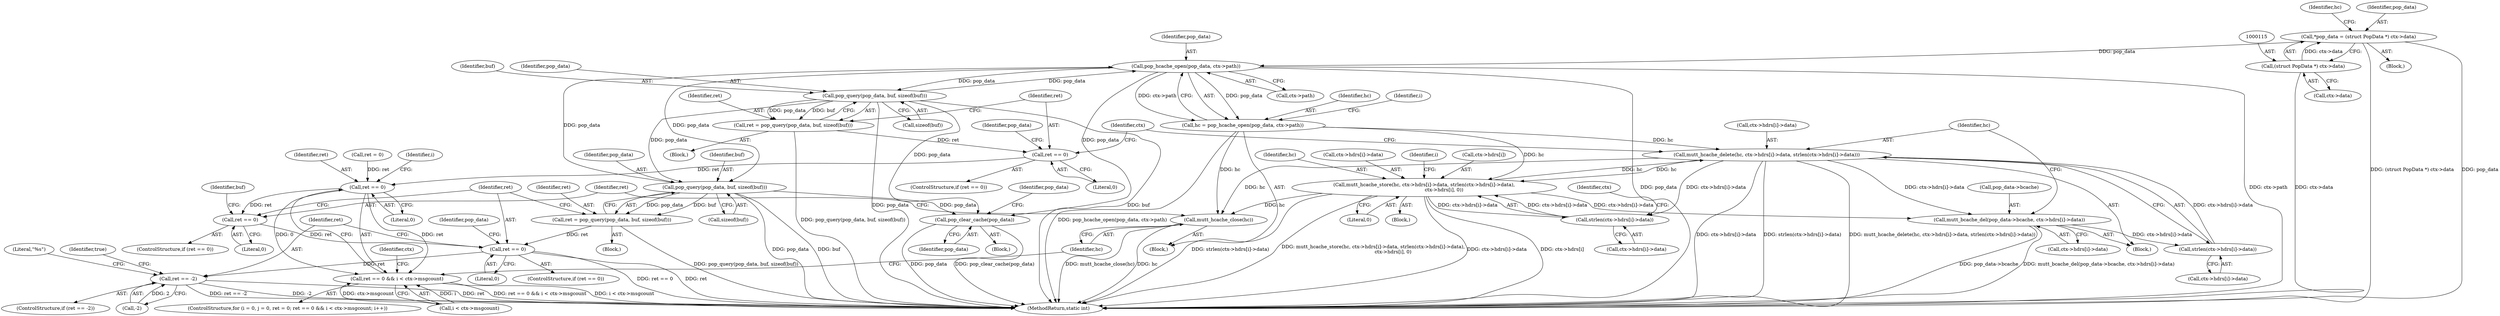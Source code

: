 digraph "0_neomutt_9bfab35522301794483f8f9ed60820bdec9be59e_3@API" {
"1000152" [label="(Call,pop_hcache_open(pop_data, ctx->path))"];
"1000312" [label="(Call,pop_query(pop_data, buf, sizeof(buf)))"];
"1000228" [label="(Call,pop_query(pop_data, buf, sizeof(buf)))"];
"1000152" [label="(Call,pop_hcache_open(pop_data, ctx->path))"];
"1000112" [label="(Call,*pop_data = (struct PopData *) ctx->data)"];
"1000114" [label="(Call,(struct PopData *) ctx->data)"];
"1000150" [label="(Call,hc = pop_hcache_open(pop_data, ctx->path))"];
"1000249" [label="(Call,mutt_hcache_delete(hc, ctx->hdrs[i]->data, strlen(ctx->hdrs[i]->data)))"];
"1000238" [label="(Call,mutt_bcache_del(pop_data->bcache, ctx->hdrs[i]->data))"];
"1000258" [label="(Call,strlen(ctx->hdrs[i]->data))"];
"1000275" [label="(Call,mutt_hcache_store(hc, ctx->hdrs[i]->data, strlen(ctx->hdrs[i]->data),\n                          ctx->hdrs[i], 0))"];
"1000284" [label="(Call,strlen(ctx->hdrs[i]->data))"];
"1000298" [label="(Call,mutt_hcache_close(hc))"];
"1000310" [label="(Call,ret = pop_query(pop_data, buf, sizeof(buf)))"];
"1000318" [label="(Call,ret == 0)"];
"1000337" [label="(Call,ret == -2)"];
"1000327" [label="(Call,pop_clear_cache(pop_data))"];
"1000226" [label="(Call,ret = pop_query(pop_data, buf, sizeof(buf)))"];
"1000234" [label="(Call,ret == 0)"];
"1000170" [label="(Call,ret == 0)"];
"1000169" [label="(Call,ret == 0 && i < ctx->msgcount)"];
"1000301" [label="(Call,ret == 0)"];
"1000251" [label="(Call,ctx->hdrs[i]->data)"];
"1000331" [label="(Identifier,pop_data)"];
"1000230" [label="(Identifier,buf)"];
"1000114" [label="(Call,(struct PopData *) ctx->data)"];
"1000131" [label="(Block,)"];
"1000171" [label="(Identifier,ret)"];
"1000297" [label="(Literal,0)"];
"1000186" [label="(Identifier,ctx)"];
"1000303" [label="(Literal,0)"];
"1000274" [label="(Block,)"];
"1000258" [label="(Call,strlen(ctx->hdrs[i]->data))"];
"1000315" [label="(Call,sizeof(buf))"];
"1000151" [label="(Identifier,hc)"];
"1000130" [label="(Identifier,true)"];
"1000150" [label="(Call,hc = pop_hcache_open(pop_data, ctx->path))"];
"1000172" [label="(Literal,0)"];
"1000229" [label="(Identifier,pop_data)"];
"1000122" [label="(Identifier,hc)"];
"1000306" [label="(Identifier,buf)"];
"1000234" [label="(Call,ret == 0)"];
"1000312" [label="(Call,pop_query(pop_data, buf, sizeof(buf)))"];
"1000236" [label="(Literal,0)"];
"1000103" [label="(Block,)"];
"1000231" [label="(Call,sizeof(buf))"];
"1000239" [label="(Call,pop_data->bcache)"];
"1000270" [label="(Identifier,ctx)"];
"1000285" [label="(Call,ctx->hdrs[i]->data)"];
"1000324" [label="(Identifier,pop_data)"];
"1000337" [label="(Call,ret == -2)"];
"1000311" [label="(Identifier,ret)"];
"1000336" [label="(ControlStructure,if (ret == -2))"];
"1000275" [label="(Call,mutt_hcache_store(hc, ctx->hdrs[i]->data, strlen(ctx->hdrs[i]->data),\n                          ctx->hdrs[i], 0))"];
"1000226" [label="(Call,ret = pop_query(pop_data, buf, sizeof(buf)))"];
"1000154" [label="(Call,ctx->path)"];
"1000152" [label="(Call,pop_hcache_open(pop_data, ctx->path))"];
"1000300" [label="(ControlStructure,if (ret == 0))"];
"1000240" [label="(Identifier,pop_data)"];
"1000153" [label="(Identifier,pop_data)"];
"1000304" [label="(Block,)"];
"1000302" [label="(Identifier,ret)"];
"1000350" [label="(MethodReturn,static int)"];
"1000160" [label="(Identifier,i)"];
"1000276" [label="(Identifier,hc)"];
"1000116" [label="(Call,ctx->data)"];
"1000310" [label="(Call,ret = pop_query(pop_data, buf, sizeof(buf)))"];
"1000112" [label="(Call,*pop_data = (struct PopData *) ctx->data)"];
"1000249" [label="(Call,mutt_hcache_delete(hc, ctx->hdrs[i]->data, strlen(ctx->hdrs[i]->data)))"];
"1000228" [label="(Call,pop_query(pop_data, buf, sizeof(buf)))"];
"1000298" [label="(Call,mutt_hcache_close(hc))"];
"1000233" [label="(ControlStructure,if (ret == 0))"];
"1000169" [label="(Call,ret == 0 && i < ctx->msgcount)"];
"1000319" [label="(Identifier,ret)"];
"1000277" [label="(Call,ctx->hdrs[i]->data)"];
"1000166" [label="(Call,ret = 0)"];
"1000235" [label="(Identifier,ret)"];
"1000327" [label="(Call,pop_clear_cache(pop_data))"];
"1000238" [label="(Call,mutt_bcache_del(pop_data->bcache, ctx->hdrs[i]->data))"];
"1000157" [label="(ControlStructure,for (i = 0, j = 0, ret = 0; ret == 0 && i < ctx->msgcount; i++))"];
"1000299" [label="(Identifier,hc)"];
"1000294" [label="(Identifier,ctx)"];
"1000259" [label="(Call,ctx->hdrs[i]->data)"];
"1000113" [label="(Identifier,pop_data)"];
"1000250" [label="(Identifier,hc)"];
"1000328" [label="(Identifier,pop_data)"];
"1000242" [label="(Call,ctx->hdrs[i]->data)"];
"1000284" [label="(Call,strlen(ctx->hdrs[i]->data))"];
"1000200" [label="(Block,)"];
"1000179" [label="(Identifier,i)"];
"1000301" [label="(Call,ret == 0)"];
"1000237" [label="(Block,)"];
"1000343" [label="(Literal,\"%s\")"];
"1000320" [label="(Literal,0)"];
"1000227" [label="(Identifier,ret)"];
"1000318" [label="(Call,ret == 0)"];
"1000317" [label="(ControlStructure,if (ret == 0))"];
"1000339" [label="(Call,-2)"];
"1000170" [label="(Call,ret == 0)"];
"1000292" [label="(Call,ctx->hdrs[i])"];
"1000321" [label="(Block,)"];
"1000174" [label="(Identifier,i)"];
"1000314" [label="(Identifier,buf)"];
"1000173" [label="(Call,i < ctx->msgcount)"];
"1000313" [label="(Identifier,pop_data)"];
"1000338" [label="(Identifier,ret)"];
"1000152" -> "1000150"  [label="AST: "];
"1000152" -> "1000154"  [label="CFG: "];
"1000153" -> "1000152"  [label="AST: "];
"1000154" -> "1000152"  [label="AST: "];
"1000150" -> "1000152"  [label="CFG: "];
"1000152" -> "1000350"  [label="DDG: pop_data"];
"1000152" -> "1000350"  [label="DDG: ctx->path"];
"1000152" -> "1000150"  [label="DDG: pop_data"];
"1000152" -> "1000150"  [label="DDG: ctx->path"];
"1000312" -> "1000152"  [label="DDG: pop_data"];
"1000228" -> "1000152"  [label="DDG: pop_data"];
"1000112" -> "1000152"  [label="DDG: pop_data"];
"1000152" -> "1000228"  [label="DDG: pop_data"];
"1000152" -> "1000312"  [label="DDG: pop_data"];
"1000152" -> "1000327"  [label="DDG: pop_data"];
"1000312" -> "1000310"  [label="AST: "];
"1000312" -> "1000315"  [label="CFG: "];
"1000313" -> "1000312"  [label="AST: "];
"1000314" -> "1000312"  [label="AST: "];
"1000315" -> "1000312"  [label="AST: "];
"1000310" -> "1000312"  [label="CFG: "];
"1000312" -> "1000350"  [label="DDG: pop_data"];
"1000312" -> "1000350"  [label="DDG: buf"];
"1000312" -> "1000310"  [label="DDG: pop_data"];
"1000312" -> "1000310"  [label="DDG: buf"];
"1000228" -> "1000312"  [label="DDG: pop_data"];
"1000312" -> "1000327"  [label="DDG: pop_data"];
"1000228" -> "1000226"  [label="AST: "];
"1000228" -> "1000231"  [label="CFG: "];
"1000229" -> "1000228"  [label="AST: "];
"1000230" -> "1000228"  [label="AST: "];
"1000231" -> "1000228"  [label="AST: "];
"1000226" -> "1000228"  [label="CFG: "];
"1000228" -> "1000350"  [label="DDG: pop_data"];
"1000228" -> "1000350"  [label="DDG: buf"];
"1000228" -> "1000226"  [label="DDG: pop_data"];
"1000228" -> "1000226"  [label="DDG: buf"];
"1000228" -> "1000327"  [label="DDG: pop_data"];
"1000112" -> "1000103"  [label="AST: "];
"1000112" -> "1000114"  [label="CFG: "];
"1000113" -> "1000112"  [label="AST: "];
"1000114" -> "1000112"  [label="AST: "];
"1000122" -> "1000112"  [label="CFG: "];
"1000112" -> "1000350"  [label="DDG: (struct PopData *) ctx->data"];
"1000112" -> "1000350"  [label="DDG: pop_data"];
"1000114" -> "1000112"  [label="DDG: ctx->data"];
"1000114" -> "1000116"  [label="CFG: "];
"1000115" -> "1000114"  [label="AST: "];
"1000116" -> "1000114"  [label="AST: "];
"1000114" -> "1000350"  [label="DDG: ctx->data"];
"1000150" -> "1000131"  [label="AST: "];
"1000151" -> "1000150"  [label="AST: "];
"1000160" -> "1000150"  [label="CFG: "];
"1000150" -> "1000350"  [label="DDG: pop_hcache_open(pop_data, ctx->path)"];
"1000150" -> "1000249"  [label="DDG: hc"];
"1000150" -> "1000275"  [label="DDG: hc"];
"1000150" -> "1000298"  [label="DDG: hc"];
"1000249" -> "1000237"  [label="AST: "];
"1000249" -> "1000258"  [label="CFG: "];
"1000250" -> "1000249"  [label="AST: "];
"1000251" -> "1000249"  [label="AST: "];
"1000258" -> "1000249"  [label="AST: "];
"1000270" -> "1000249"  [label="CFG: "];
"1000249" -> "1000350"  [label="DDG: ctx->hdrs[i]->data"];
"1000249" -> "1000350"  [label="DDG: strlen(ctx->hdrs[i]->data)"];
"1000249" -> "1000350"  [label="DDG: mutt_hcache_delete(hc, ctx->hdrs[i]->data, strlen(ctx->hdrs[i]->data))"];
"1000249" -> "1000238"  [label="DDG: ctx->hdrs[i]->data"];
"1000275" -> "1000249"  [label="DDG: hc"];
"1000258" -> "1000249"  [label="DDG: ctx->hdrs[i]->data"];
"1000249" -> "1000275"  [label="DDG: hc"];
"1000249" -> "1000284"  [label="DDG: ctx->hdrs[i]->data"];
"1000249" -> "1000298"  [label="DDG: hc"];
"1000238" -> "1000237"  [label="AST: "];
"1000238" -> "1000242"  [label="CFG: "];
"1000239" -> "1000238"  [label="AST: "];
"1000242" -> "1000238"  [label="AST: "];
"1000250" -> "1000238"  [label="CFG: "];
"1000238" -> "1000350"  [label="DDG: pop_data->bcache"];
"1000238" -> "1000350"  [label="DDG: mutt_bcache_del(pop_data->bcache, ctx->hdrs[i]->data)"];
"1000275" -> "1000238"  [label="DDG: ctx->hdrs[i]->data"];
"1000238" -> "1000258"  [label="DDG: ctx->hdrs[i]->data"];
"1000258" -> "1000259"  [label="CFG: "];
"1000259" -> "1000258"  [label="AST: "];
"1000275" -> "1000274"  [label="AST: "];
"1000275" -> "1000297"  [label="CFG: "];
"1000276" -> "1000275"  [label="AST: "];
"1000277" -> "1000275"  [label="AST: "];
"1000284" -> "1000275"  [label="AST: "];
"1000292" -> "1000275"  [label="AST: "];
"1000297" -> "1000275"  [label="AST: "];
"1000179" -> "1000275"  [label="CFG: "];
"1000275" -> "1000350"  [label="DDG: ctx->hdrs[i]"];
"1000275" -> "1000350"  [label="DDG: strlen(ctx->hdrs[i]->data)"];
"1000275" -> "1000350"  [label="DDG: mutt_hcache_store(hc, ctx->hdrs[i]->data, strlen(ctx->hdrs[i]->data),\n                          ctx->hdrs[i], 0)"];
"1000275" -> "1000350"  [label="DDG: ctx->hdrs[i]->data"];
"1000284" -> "1000275"  [label="DDG: ctx->hdrs[i]->data"];
"1000275" -> "1000284"  [label="DDG: ctx->hdrs[i]->data"];
"1000275" -> "1000298"  [label="DDG: hc"];
"1000284" -> "1000285"  [label="CFG: "];
"1000285" -> "1000284"  [label="AST: "];
"1000294" -> "1000284"  [label="CFG: "];
"1000298" -> "1000131"  [label="AST: "];
"1000298" -> "1000299"  [label="CFG: "];
"1000299" -> "1000298"  [label="AST: "];
"1000302" -> "1000298"  [label="CFG: "];
"1000298" -> "1000350"  [label="DDG: mutt_hcache_close(hc)"];
"1000298" -> "1000350"  [label="DDG: hc"];
"1000310" -> "1000304"  [label="AST: "];
"1000311" -> "1000310"  [label="AST: "];
"1000319" -> "1000310"  [label="CFG: "];
"1000310" -> "1000350"  [label="DDG: pop_query(pop_data, buf, sizeof(buf))"];
"1000310" -> "1000318"  [label="DDG: ret"];
"1000318" -> "1000317"  [label="AST: "];
"1000318" -> "1000320"  [label="CFG: "];
"1000319" -> "1000318"  [label="AST: "];
"1000320" -> "1000318"  [label="AST: "];
"1000324" -> "1000318"  [label="CFG: "];
"1000338" -> "1000318"  [label="CFG: "];
"1000318" -> "1000350"  [label="DDG: ret == 0"];
"1000318" -> "1000350"  [label="DDG: ret"];
"1000301" -> "1000318"  [label="DDG: ret"];
"1000318" -> "1000337"  [label="DDG: ret"];
"1000337" -> "1000336"  [label="AST: "];
"1000337" -> "1000339"  [label="CFG: "];
"1000338" -> "1000337"  [label="AST: "];
"1000339" -> "1000337"  [label="AST: "];
"1000130" -> "1000337"  [label="CFG: "];
"1000343" -> "1000337"  [label="CFG: "];
"1000337" -> "1000350"  [label="DDG: -2"];
"1000337" -> "1000350"  [label="DDG: ret"];
"1000337" -> "1000350"  [label="DDG: ret == -2"];
"1000339" -> "1000337"  [label="DDG: 2"];
"1000327" -> "1000321"  [label="AST: "];
"1000327" -> "1000328"  [label="CFG: "];
"1000328" -> "1000327"  [label="AST: "];
"1000331" -> "1000327"  [label="CFG: "];
"1000327" -> "1000350"  [label="DDG: pop_data"];
"1000327" -> "1000350"  [label="DDG: pop_clear_cache(pop_data)"];
"1000226" -> "1000200"  [label="AST: "];
"1000227" -> "1000226"  [label="AST: "];
"1000235" -> "1000226"  [label="CFG: "];
"1000226" -> "1000350"  [label="DDG: pop_query(pop_data, buf, sizeof(buf))"];
"1000226" -> "1000234"  [label="DDG: ret"];
"1000234" -> "1000233"  [label="AST: "];
"1000234" -> "1000236"  [label="CFG: "];
"1000235" -> "1000234"  [label="AST: "];
"1000236" -> "1000234"  [label="AST: "];
"1000240" -> "1000234"  [label="CFG: "];
"1000270" -> "1000234"  [label="CFG: "];
"1000234" -> "1000170"  [label="DDG: ret"];
"1000170" -> "1000169"  [label="AST: "];
"1000170" -> "1000172"  [label="CFG: "];
"1000171" -> "1000170"  [label="AST: "];
"1000172" -> "1000170"  [label="AST: "];
"1000174" -> "1000170"  [label="CFG: "];
"1000169" -> "1000170"  [label="CFG: "];
"1000170" -> "1000169"  [label="DDG: ret"];
"1000170" -> "1000169"  [label="DDG: 0"];
"1000166" -> "1000170"  [label="DDG: ret"];
"1000170" -> "1000301"  [label="DDG: ret"];
"1000169" -> "1000157"  [label="AST: "];
"1000169" -> "1000173"  [label="CFG: "];
"1000173" -> "1000169"  [label="AST: "];
"1000186" -> "1000169"  [label="CFG: "];
"1000299" -> "1000169"  [label="CFG: "];
"1000169" -> "1000350"  [label="DDG: ret == 0 && i < ctx->msgcount"];
"1000169" -> "1000350"  [label="DDG: i < ctx->msgcount"];
"1000173" -> "1000169"  [label="DDG: i"];
"1000173" -> "1000169"  [label="DDG: ctx->msgcount"];
"1000301" -> "1000300"  [label="AST: "];
"1000301" -> "1000303"  [label="CFG: "];
"1000302" -> "1000301"  [label="AST: "];
"1000303" -> "1000301"  [label="AST: "];
"1000306" -> "1000301"  [label="CFG: "];
"1000319" -> "1000301"  [label="CFG: "];
}
